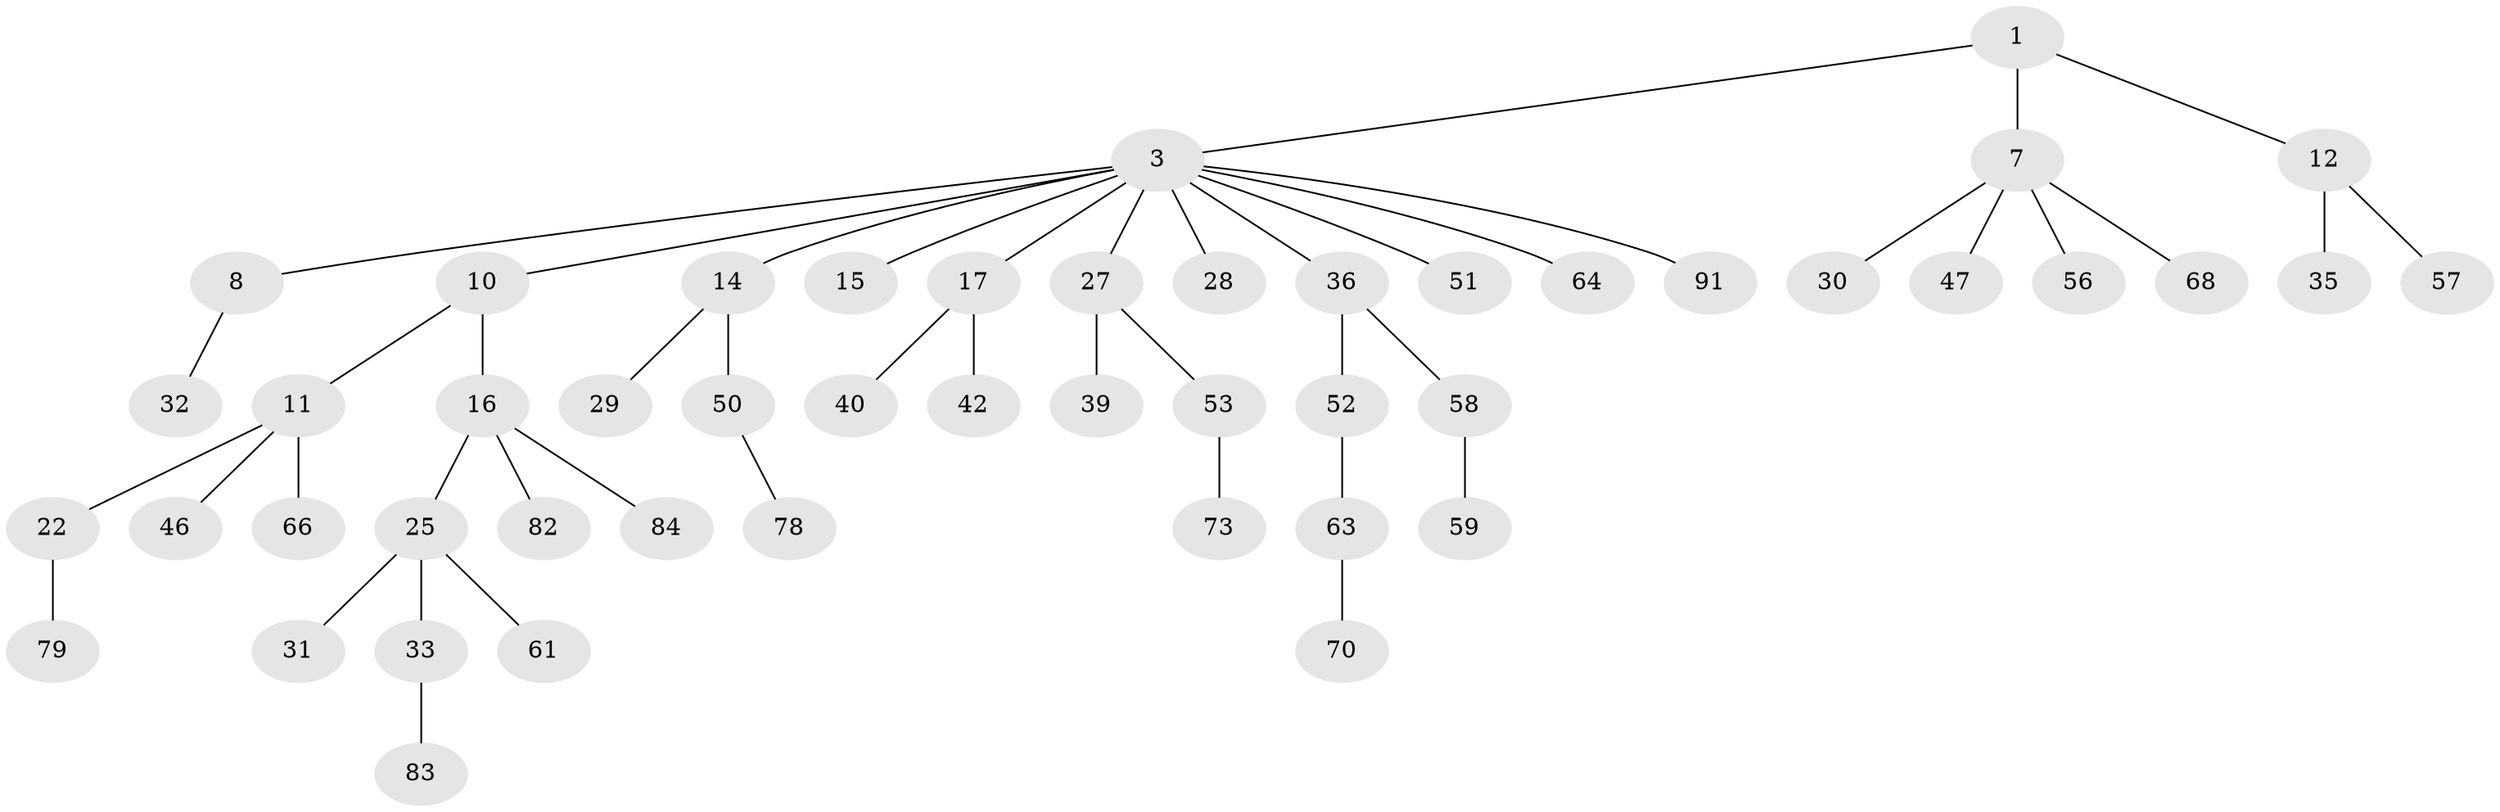 // original degree distribution, {3: 0.16666666666666666, 7: 0.020833333333333332, 2: 0.25, 1: 0.4791666666666667, 4: 0.0625, 5: 0.020833333333333332}
// Generated by graph-tools (version 1.1) at 2025/19/03/04/25 18:19:20]
// undirected, 48 vertices, 47 edges
graph export_dot {
graph [start="1"]
  node [color=gray90,style=filled];
  1 [super="+2+5"];
  3 [super="+4+9+6"];
  7 [super="+71+26+13"];
  8 [super="+41+87+45"];
  10;
  11;
  12;
  14 [super="+23"];
  15;
  16 [super="+19"];
  17 [super="+18+34+20"];
  22 [super="+24"];
  25;
  27;
  28 [super="+55+43"];
  29;
  30;
  31;
  32;
  33;
  35 [super="+69"];
  36 [super="+48+95"];
  39;
  40;
  42;
  46;
  47 [super="+94"];
  50;
  51;
  52 [super="+92+72+60"];
  53;
  56;
  57;
  58 [super="+74"];
  59 [super="+67"];
  61 [super="+80"];
  63;
  64;
  66 [super="+86"];
  68;
  70;
  73 [super="+88"];
  78 [super="+85"];
  79;
  82;
  83;
  84;
  91;
  1 -- 3;
  1 -- 12;
  1 -- 7;
  3 -- 15;
  3 -- 17;
  3 -- 28;
  3 -- 64;
  3 -- 51;
  3 -- 8;
  3 -- 10;
  3 -- 27;
  3 -- 14;
  3 -- 91;
  3 -- 36;
  7 -- 30;
  7 -- 56;
  7 -- 68;
  7 -- 47;
  8 -- 32;
  10 -- 11;
  10 -- 16;
  11 -- 22;
  11 -- 46;
  11 -- 66;
  12 -- 35;
  12 -- 57;
  14 -- 29;
  14 -- 50;
  16 -- 25;
  16 -- 82;
  16 -- 84;
  17 -- 40;
  17 -- 42;
  22 -- 79;
  25 -- 31;
  25 -- 33;
  25 -- 61;
  27 -- 39;
  27 -- 53;
  33 -- 83;
  36 -- 58;
  36 -- 52;
  50 -- 78;
  52 -- 63;
  53 -- 73;
  58 -- 59;
  63 -- 70;
}
